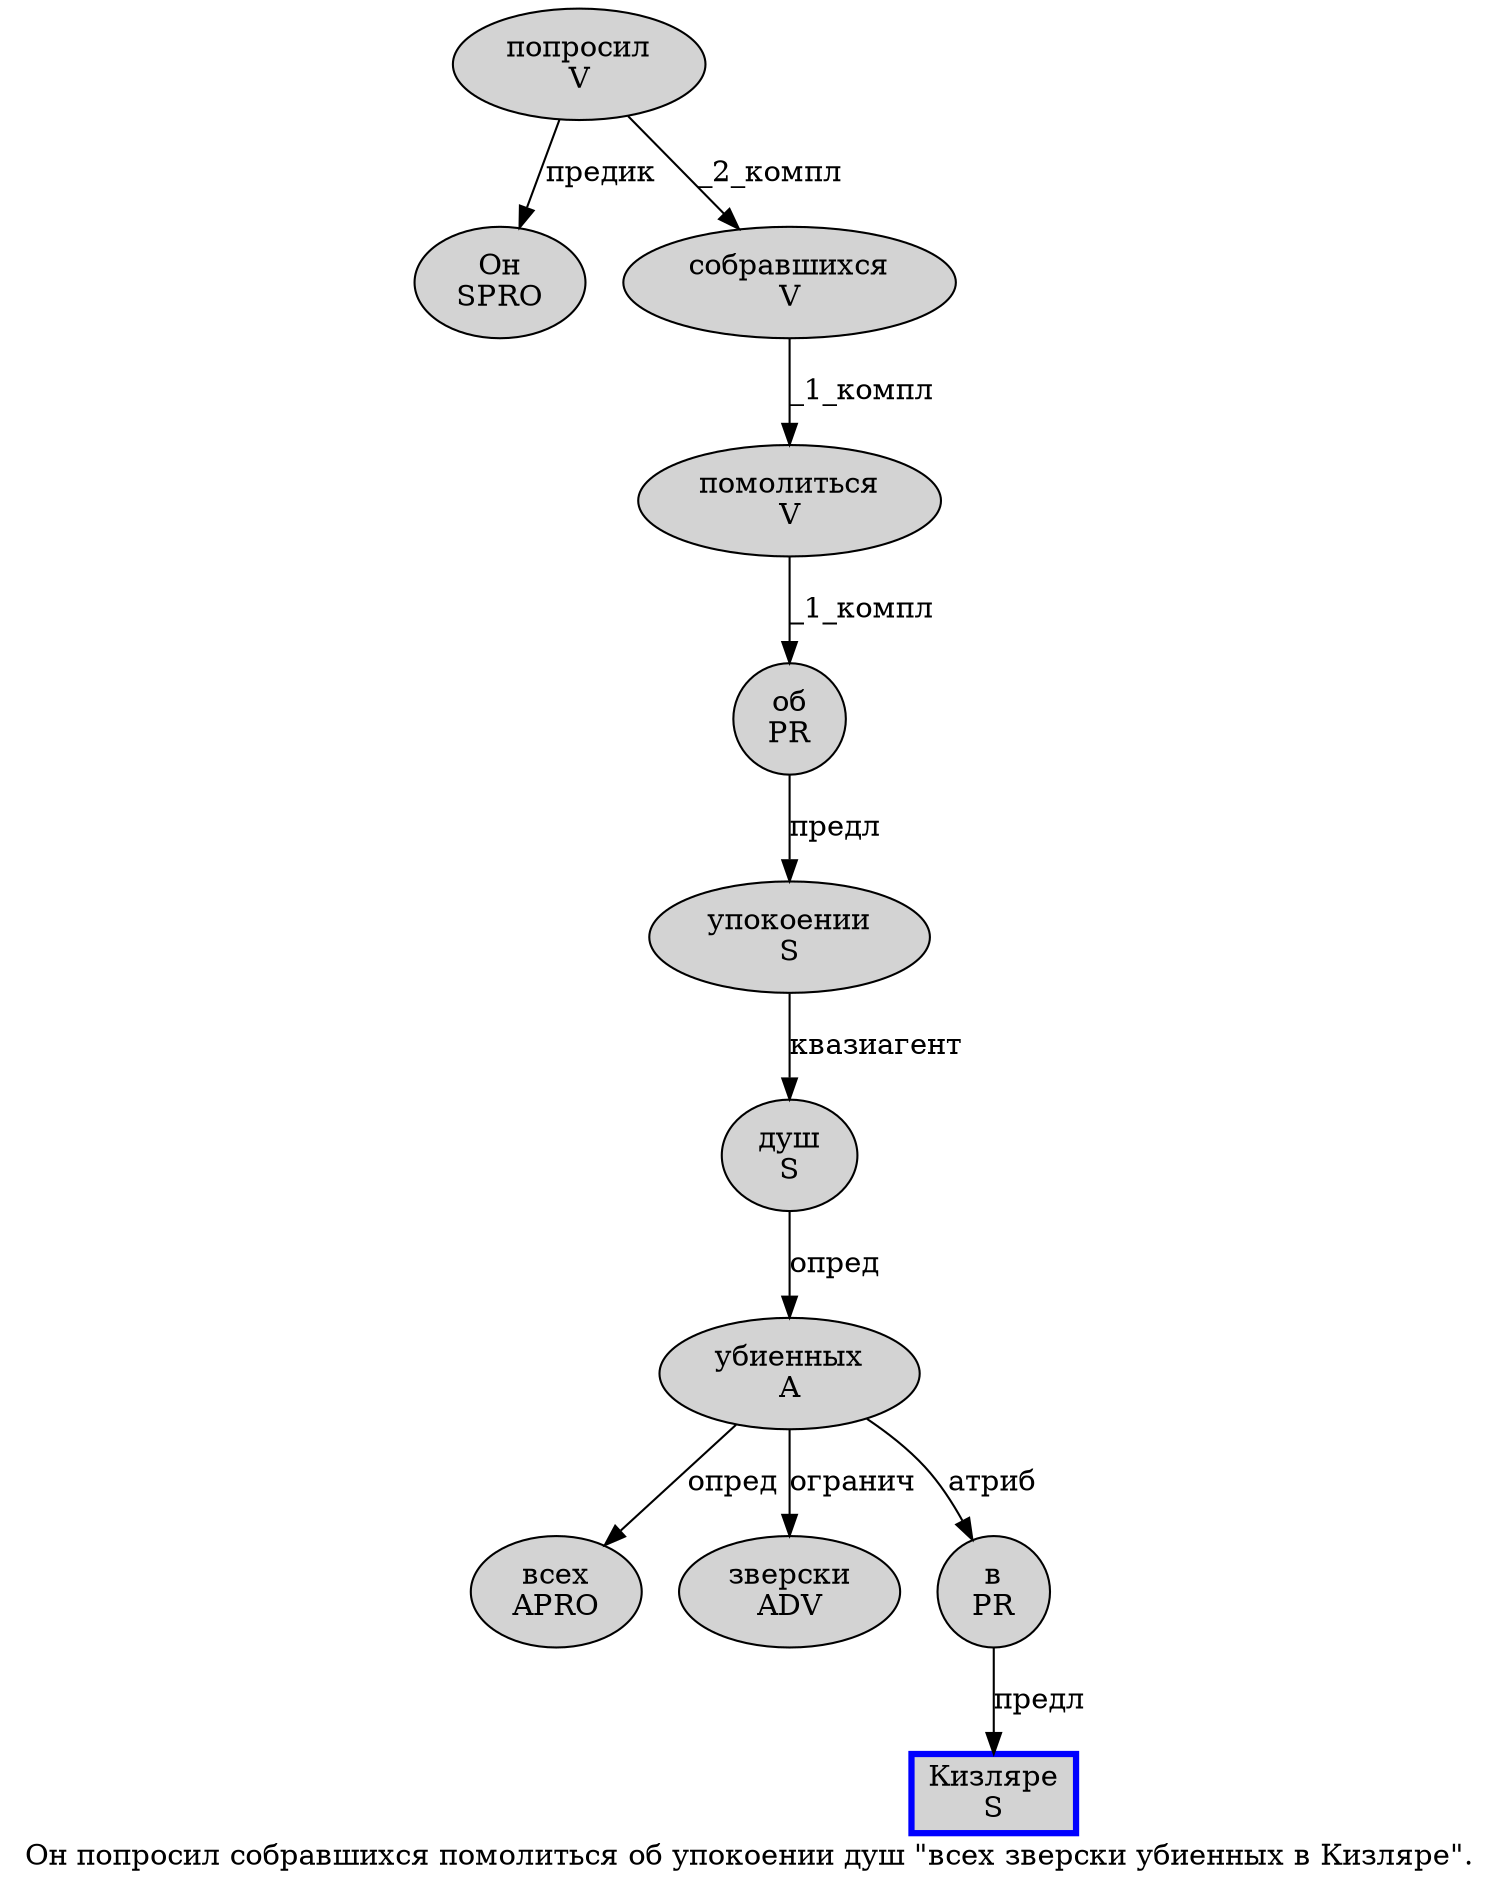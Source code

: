 digraph SENTENCE_444 {
	graph [label="Он попросил собравшихся помолиться об упокоении душ \"всех зверски убиенных в Кизляре\"."]
	node [style=filled]
		0 [label="Он
SPRO" color="" fillcolor=lightgray penwidth=1 shape=ellipse]
		1 [label="попросил
V" color="" fillcolor=lightgray penwidth=1 shape=ellipse]
		2 [label="собравшихся
V" color="" fillcolor=lightgray penwidth=1 shape=ellipse]
		3 [label="помолиться
V" color="" fillcolor=lightgray penwidth=1 shape=ellipse]
		4 [label="об
PR" color="" fillcolor=lightgray penwidth=1 shape=ellipse]
		5 [label="упокоении
S" color="" fillcolor=lightgray penwidth=1 shape=ellipse]
		6 [label="душ
S" color="" fillcolor=lightgray penwidth=1 shape=ellipse]
		8 [label="всех
APRO" color="" fillcolor=lightgray penwidth=1 shape=ellipse]
		9 [label="зверски
ADV" color="" fillcolor=lightgray penwidth=1 shape=ellipse]
		10 [label="убиенных
A" color="" fillcolor=lightgray penwidth=1 shape=ellipse]
		11 [label="в
PR" color="" fillcolor=lightgray penwidth=1 shape=ellipse]
		12 [label="Кизляре
S" color=blue fillcolor=lightgray penwidth=3 shape=box]
			6 -> 10 [label="опред"]
			4 -> 5 [label="предл"]
			1 -> 0 [label="предик"]
			1 -> 2 [label="_2_компл"]
			2 -> 3 [label="_1_компл"]
			11 -> 12 [label="предл"]
			3 -> 4 [label="_1_компл"]
			5 -> 6 [label="квазиагент"]
			10 -> 8 [label="опред"]
			10 -> 9 [label="огранич"]
			10 -> 11 [label="атриб"]
}